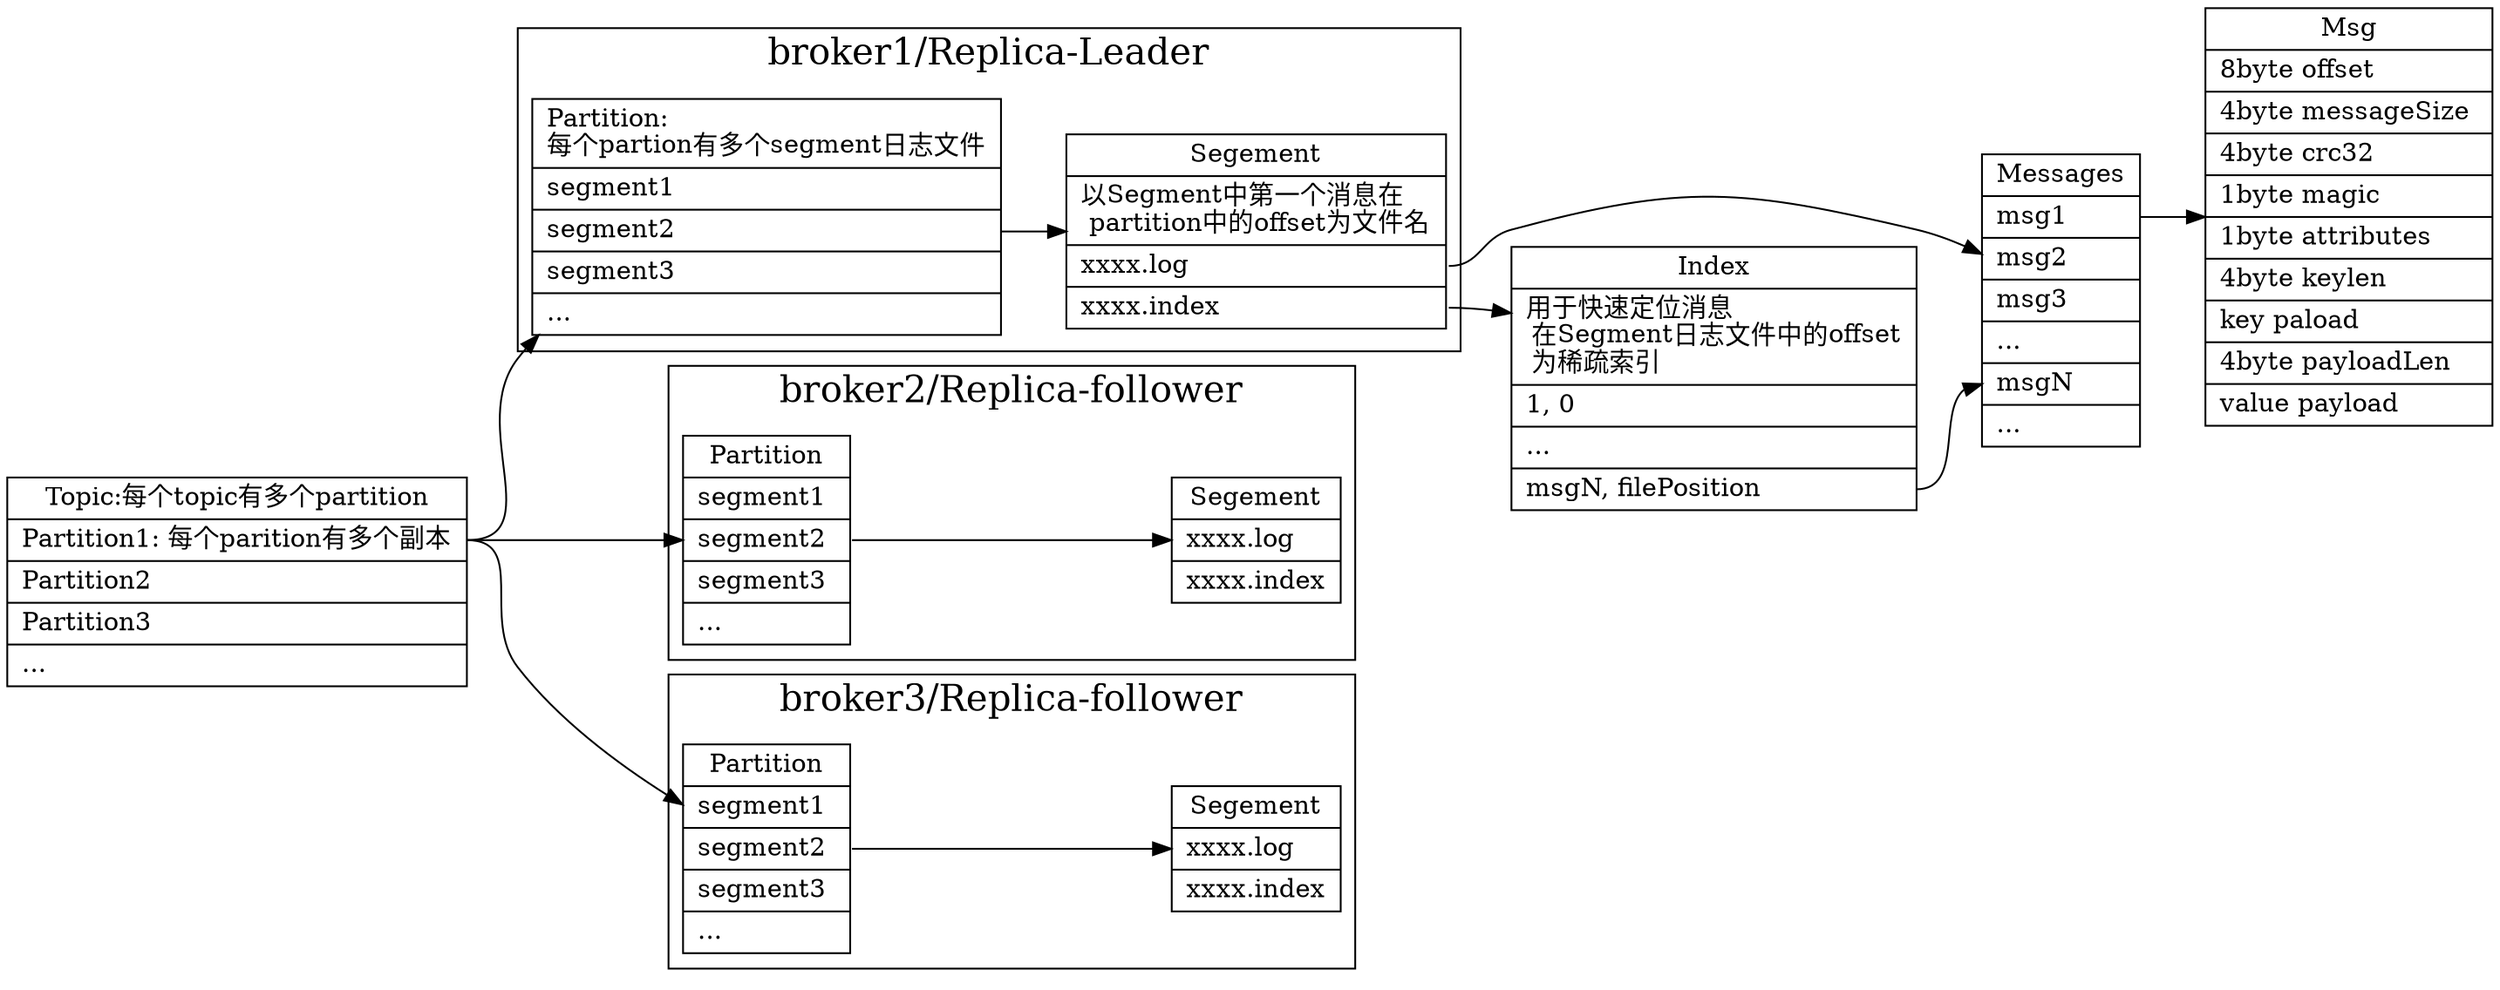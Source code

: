 digraph logStruct {
  node[shape=box];
  newrank=true;
  rankdir=LR;
  Topic[shape="record";
    label="{{
      Topic:每个topic有多个partition|
        <p> Partition1: 每个parition有多个副本|
        Partition2 \l|
        Partition3\l|
        ...\l
    }}";
  ];

  Partition[shape="record";
    label="{{
      Partition:\l每个partion有多个segment日志文件|
        segment1 \l|
        <s> segment2 \l|
        segment3 \l|
        ... \l
    }}";
  ];
  Segement[shape="record";
    label="{{
      Segement|
      以Segment中第一个消息在\l
      partition中的offset为文件名\l|
        <msg> xxxx.log\l|
        <index> xxxx.index\l
    }}";
  ];

  Messages[shape="record";
    label="{{
      Messages|
        <msg> msg1\l|
        msg2\l|
        msg3\l|
        ...\l|
        <msgN> msgN\l|
        ...\l
    }}";
  ];
  Index[shape="record";
    label="{{
      Index|
      用于快速定位消息\l 
      在Segment日志文件中的offset\l
      为稀疏索引\l|
        1, 0\l|
        ...\l|
        <msgN> msgN, filePosition\l
    }}";
  ];
  Message[shape="record";
    label="{{
      Msg|
        8byte offset\l|
        4byte messageSize \l|
        4byte crc32\l|
        1byte magic\l|
        1byte attributes\l|
        4byte keylen\l|
        key paload\l|
        4byte payloadLen\l|
        value payload\l
    }}";
  ];

  Segement:msg -> Messages;
  Segement:index -> Index;
  Messages:msg -> Message;
  Index:msgN -> Messages:msgN;

  subgraph cluster_ReplicaLeader {
    graph[label="broker1/Replica-Leader";fontsize=20;];
    Partition;
    Segement;
  }

  subgraph cluster_Replica2 {
    graph[label="broker2/Replica-follower";fontsize=20;];
    Partition2[shape="record";
      label="{{
        Partition|
          segment1 \l|
          <s> segment2 \l|
          segment3 \l|
          ... \l
      }}";
    ];
    Segement2[shape="record";
      label="{{
        Segement|
          xxxx.log\l|
          xxxx.index\l
      }}";
    ];
    Partition2:s -> Segement2;
  }

  subgraph cluster_Replica3 {
    graph[label="broker3/Replica-follower";fontsize=20;];
    Partition3[shape="record";
      label="{{
        Partition|
          segment1 \l|
          <s> segment2 \l|
          segment3 \l|
          ... \l
      }}";
    ];
    Segement3[shape="record";
      label="{{
        Segement|
          xxxx.log\l|
          xxxx.index\l
      }}";
    ];
    Partition3:s -> Segement3;
  }

  Topic:p -> {Partition, Partition2, Partition3};
  Partition:s -> Segement;
}
